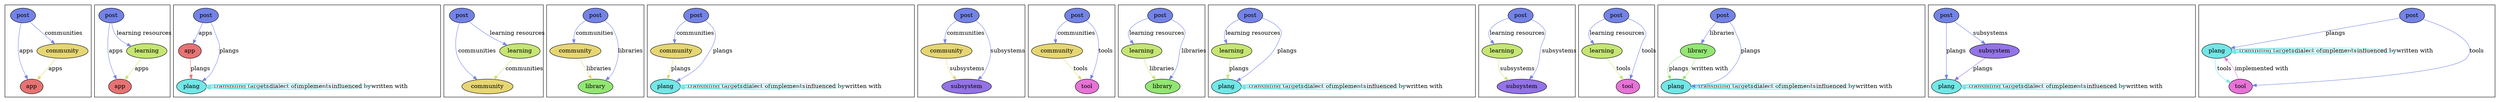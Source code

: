 digraph post {

subgraph cluster207 {
      app208 [label="app", style=filled, fillcolor="0 0.5 0.9", fontcolor="black"];
  community208 [label="community", style=filled, fillcolor="0.143 0.5 0.9", fontcolor="black"];
  post208 [label="post", style=filled, fillcolor="0.643 0.5 0.9", fontcolor="black"];
      post208 -> app208 [label="apps" color="0.643 0.5 0.9"];
  post208 -> community208 [label="communities" color="0.643 0.5 0.9"];
  community208 -> app208 [label="apps" color="0.143 0.5 0.9"];
    }

subgraph cluster209 {
      app210 [label="app", style=filled, fillcolor="0 0.5 0.9", fontcolor="black"];
  learning210 [label="learning", style=filled, fillcolor="0.214 0.5 0.9", fontcolor="black"];
  post210 [label="post", style=filled, fillcolor="0.643 0.5 0.9", fontcolor="black"];
      post210 -> app210 [label="apps" color="0.643 0.5 0.9"];
  post210 -> learning210 [label="learning resources" color="0.643 0.5 0.9"];
  learning210 -> app210 [label="apps" color="0.214 0.5 0.9"];
    }

subgraph cluster211 {
      app212 [label="app", style=filled, fillcolor="0 0.5 0.9", fontcolor="black"];
  plang212 [label="plang", style=filled, fillcolor="0.5 0.5 0.9", fontcolor="black"];
  post212 [label="post", style=filled, fillcolor="0.643 0.5 0.9", fontcolor="black"];
      plang212 -> plang212 [label="transpiling targets" color="0.5 0.5 0.9"];
  plang212 -> plang212 [label="dialect of" color="0.5 0.5 0.9"];
  plang212 -> plang212 [label="implements" color="0.5 0.5 0.9"];
  plang212 -> plang212 [label="influenced by" color="0.5 0.5 0.9"];
  plang212 -> plang212 [label="written with" color="0.5 0.5 0.9"];
  app212 -> plang212 [label="plangs" color="0 0.5 0.9"];
  post212 -> app212 [label="apps" color="0.643 0.5 0.9"];
  post212 -> plang212 [label="plangs" color="0.643 0.5 0.9"];
    }

subgraph cluster213 {
      community214 [label="community", style=filled, fillcolor="0.143 0.5 0.9", fontcolor="black"];
  learning214 [label="learning", style=filled, fillcolor="0.214 0.5 0.9", fontcolor="black"];
  post214 [label="post", style=filled, fillcolor="0.643 0.5 0.9", fontcolor="black"];
      post214 -> community214 [label="communities" color="0.643 0.5 0.9"];
  post214 -> learning214 [label="learning resources" color="0.643 0.5 0.9"];
  learning214 -> community214 [label="communities" color="0.214 0.5 0.9"];
    }

subgraph cluster215 {
      community216 [label="community", style=filled, fillcolor="0.143 0.5 0.9", fontcolor="black"];
  library216 [label="library", style=filled, fillcolor="0.286 0.5 0.9", fontcolor="black"];
  post216 [label="post", style=filled, fillcolor="0.643 0.5 0.9", fontcolor="black"];
      post216 -> community216 [label="communities" color="0.643 0.5 0.9"];
  post216 -> library216 [label="libraries" color="0.643 0.5 0.9"];
  community216 -> library216 [label="libraries" color="0.143 0.5 0.9"];
    }

subgraph cluster217 {
      community218 [label="community", style=filled, fillcolor="0.143 0.5 0.9", fontcolor="black"];
  plang218 [label="plang", style=filled, fillcolor="0.5 0.5 0.9", fontcolor="black"];
  post218 [label="post", style=filled, fillcolor="0.643 0.5 0.9", fontcolor="black"];
      plang218 -> plang218 [label="transpiling targets" color="0.5 0.5 0.9"];
  plang218 -> plang218 [label="dialect of" color="0.5 0.5 0.9"];
  plang218 -> plang218 [label="implements" color="0.5 0.5 0.9"];
  plang218 -> plang218 [label="influenced by" color="0.5 0.5 0.9"];
  plang218 -> plang218 [label="written with" color="0.5 0.5 0.9"];
  post218 -> community218 [label="communities" color="0.643 0.5 0.9"];
  post218 -> plang218 [label="plangs" color="0.643 0.5 0.9"];
  community218 -> plang218 [label="plangs" color="0.143 0.5 0.9"];
    }

subgraph cluster219 {
      community220 [label="community", style=filled, fillcolor="0.143 0.5 0.9", fontcolor="black"];
  post220 [label="post", style=filled, fillcolor="0.643 0.5 0.9", fontcolor="black"];
  subsystem220 [label="subsystem", style=filled, fillcolor="0.714 0.5 0.9", fontcolor="black"];
      post220 -> community220 [label="communities" color="0.643 0.5 0.9"];
  post220 -> subsystem220 [label="subsystems" color="0.643 0.5 0.9"];
  community220 -> subsystem220 [label="subsystems" color="0.143 0.5 0.9"];
    }

subgraph cluster221 {
      community222 [label="community", style=filled, fillcolor="0.143 0.5 0.9", fontcolor="black"];
  post222 [label="post", style=filled, fillcolor="0.643 0.5 0.9", fontcolor="black"];
  tool222 [label="tool", style=filled, fillcolor="0.857 0.5 0.9", fontcolor="black"];
      post222 -> community222 [label="communities" color="0.643 0.5 0.9"];
  post222 -> tool222 [label="tools" color="0.643 0.5 0.9"];
  community222 -> tool222 [label="tools" color="0.143 0.5 0.9"];
    }

subgraph cluster223 {
      learning224 [label="learning", style=filled, fillcolor="0.214 0.5 0.9", fontcolor="black"];
  library224 [label="library", style=filled, fillcolor="0.286 0.5 0.9", fontcolor="black"];
  post224 [label="post", style=filled, fillcolor="0.643 0.5 0.9", fontcolor="black"];
      post224 -> learning224 [label="learning resources" color="0.643 0.5 0.9"];
  post224 -> library224 [label="libraries" color="0.643 0.5 0.9"];
  learning224 -> library224 [label="libraries" color="0.214 0.5 0.9"];
    }

subgraph cluster225 {
      learning226 [label="learning", style=filled, fillcolor="0.214 0.5 0.9", fontcolor="black"];
  plang226 [label="plang", style=filled, fillcolor="0.5 0.5 0.9", fontcolor="black"];
  post226 [label="post", style=filled, fillcolor="0.643 0.5 0.9", fontcolor="black"];
      plang226 -> plang226 [label="transpiling targets" color="0.5 0.5 0.9"];
  plang226 -> plang226 [label="dialect of" color="0.5 0.5 0.9"];
  plang226 -> plang226 [label="implements" color="0.5 0.5 0.9"];
  plang226 -> plang226 [label="influenced by" color="0.5 0.5 0.9"];
  plang226 -> plang226 [label="written with" color="0.5 0.5 0.9"];
  post226 -> learning226 [label="learning resources" color="0.643 0.5 0.9"];
  post226 -> plang226 [label="plangs" color="0.643 0.5 0.9"];
  learning226 -> plang226 [label="plangs" color="0.214 0.5 0.9"];
    }

subgraph cluster227 {
      learning228 [label="learning", style=filled, fillcolor="0.214 0.5 0.9", fontcolor="black"];
  post228 [label="post", style=filled, fillcolor="0.643 0.5 0.9", fontcolor="black"];
  subsystem228 [label="subsystem", style=filled, fillcolor="0.714 0.5 0.9", fontcolor="black"];
      post228 -> learning228 [label="learning resources" color="0.643 0.5 0.9"];
  post228 -> subsystem228 [label="subsystems" color="0.643 0.5 0.9"];
  learning228 -> subsystem228 [label="subsystems" color="0.214 0.5 0.9"];
    }

subgraph cluster229 {
      learning230 [label="learning", style=filled, fillcolor="0.214 0.5 0.9", fontcolor="black"];
  post230 [label="post", style=filled, fillcolor="0.643 0.5 0.9", fontcolor="black"];
  tool230 [label="tool", style=filled, fillcolor="0.857 0.5 0.9", fontcolor="black"];
      post230 -> learning230 [label="learning resources" color="0.643 0.5 0.9"];
  post230 -> tool230 [label="tools" color="0.643 0.5 0.9"];
  learning230 -> tool230 [label="tools" color="0.214 0.5 0.9"];
    }

subgraph cluster231 {
      library232 [label="library", style=filled, fillcolor="0.286 0.5 0.9", fontcolor="black"];
  plang232 [label="plang", style=filled, fillcolor="0.5 0.5 0.9", fontcolor="black"];
  post232 [label="post", style=filled, fillcolor="0.643 0.5 0.9", fontcolor="black"];
      plang232 -> plang232 [label="transpiling targets" color="0.5 0.5 0.9"];
  plang232 -> plang232 [label="dialect of" color="0.5 0.5 0.9"];
  plang232 -> plang232 [label="implements" color="0.5 0.5 0.9"];
  plang232 -> plang232 [label="influenced by" color="0.5 0.5 0.9"];
  plang232 -> plang232 [label="written with" color="0.5 0.5 0.9"];
  library232 -> plang232 [label="plangs" color="0.286 0.5 0.9"];
  library232 -> plang232 [label="written with" color="0.286 0.5 0.9"];
  post232 -> library232 [label="libraries" color="0.643 0.5 0.9"];
  post232 -> plang232 [label="plangs" color="0.643 0.5 0.9"];
    }

subgraph cluster233 {
      plang234 [label="plang", style=filled, fillcolor="0.5 0.5 0.9", fontcolor="black"];
  post234 [label="post", style=filled, fillcolor="0.643 0.5 0.9", fontcolor="black"];
  subsystem234 [label="subsystem", style=filled, fillcolor="0.714 0.5 0.9", fontcolor="black"];
      plang234 -> plang234 [label="transpiling targets" color="0.5 0.5 0.9"];
  plang234 -> plang234 [label="dialect of" color="0.5 0.5 0.9"];
  plang234 -> plang234 [label="implements" color="0.5 0.5 0.9"];
  plang234 -> plang234 [label="influenced by" color="0.5 0.5 0.9"];
  plang234 -> plang234 [label="written with" color="0.5 0.5 0.9"];
  subsystem234 -> plang234 [label="plangs" color="0.714 0.5 0.9"];
  post234 -> plang234 [label="plangs" color="0.643 0.5 0.9"];
  post234 -> subsystem234 [label="subsystems" color="0.643 0.5 0.9"];
    }

subgraph cluster235 {
      plang236 [label="plang", style=filled, fillcolor="0.5 0.5 0.9", fontcolor="black"];
  post236 [label="post", style=filled, fillcolor="0.643 0.5 0.9", fontcolor="black"];
  tool236 [label="tool", style=filled, fillcolor="0.857 0.5 0.9", fontcolor="black"];
      plang236 -> tool236 [label="tools" color="0.5 0.5 0.9"];
  plang236 -> plang236 [label="transpiling targets" color="0.5 0.5 0.9"];
  plang236 -> plang236 [label="dialect of" color="0.5 0.5 0.9"];
  plang236 -> plang236 [label="implements" color="0.5 0.5 0.9"];
  plang236 -> plang236 [label="influenced by" color="0.5 0.5 0.9"];
  plang236 -> plang236 [label="written with" color="0.5 0.5 0.9"];
  tool236 -> plang236 [label="implemented with" color="0.857 0.5 0.9"];
  post236 -> plang236 [label="plangs" color="0.643 0.5 0.9"];
  post236 -> tool236 [label="tools" color="0.643 0.5 0.9"];
    }
}